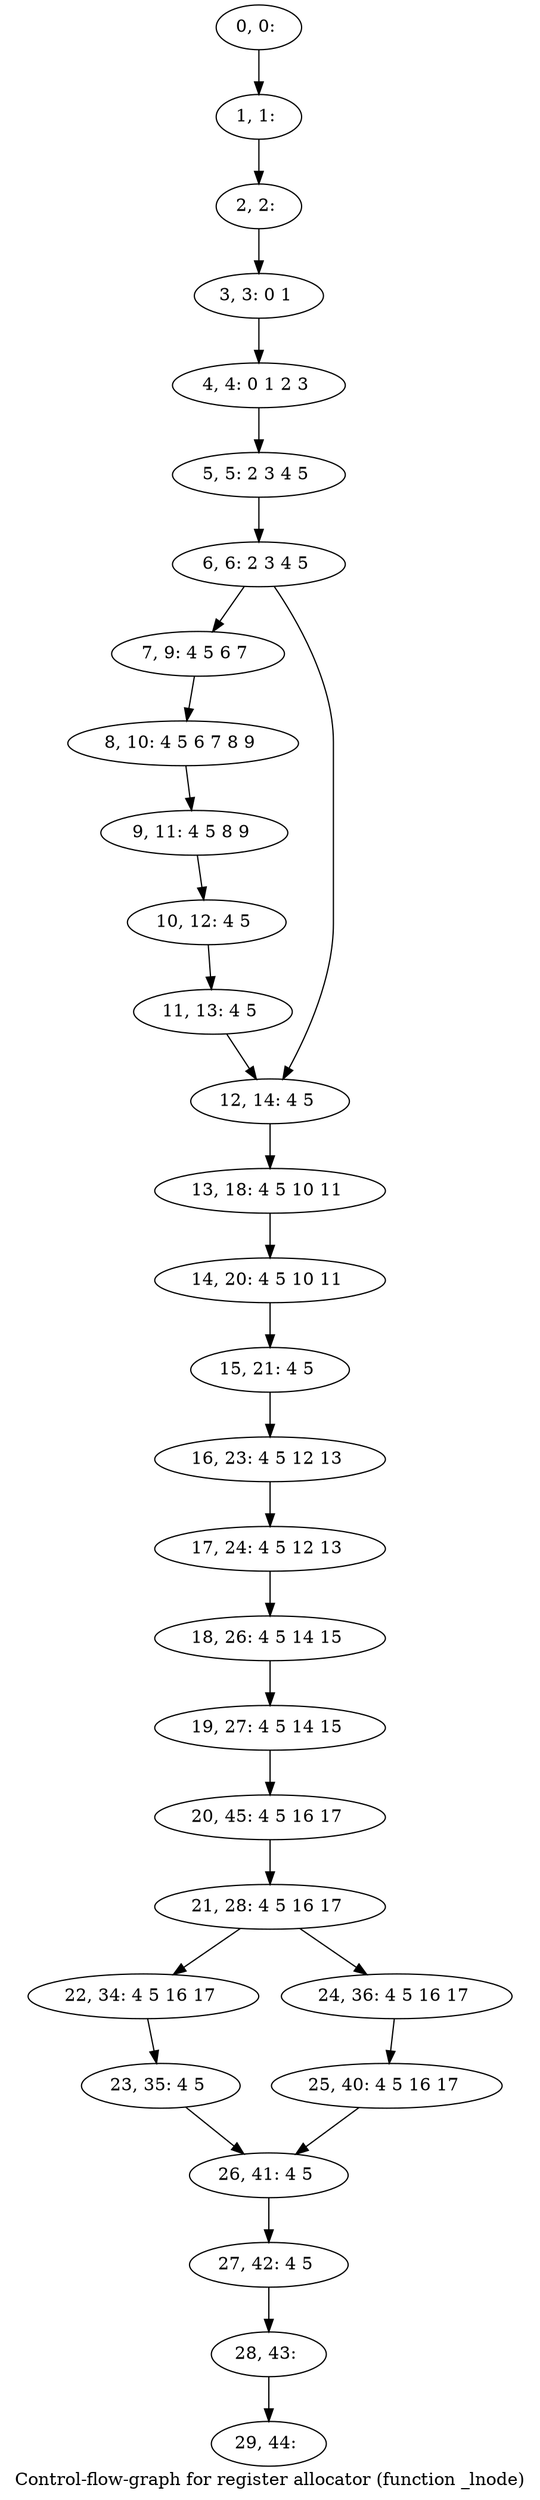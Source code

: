 digraph G {
graph [label="Control-flow-graph for register allocator (function _lnode)"]
0[label="0, 0: "];
1[label="1, 1: "];
2[label="2, 2: "];
3[label="3, 3: 0 1 "];
4[label="4, 4: 0 1 2 3 "];
5[label="5, 5: 2 3 4 5 "];
6[label="6, 6: 2 3 4 5 "];
7[label="7, 9: 4 5 6 7 "];
8[label="8, 10: 4 5 6 7 8 9 "];
9[label="9, 11: 4 5 8 9 "];
10[label="10, 12: 4 5 "];
11[label="11, 13: 4 5 "];
12[label="12, 14: 4 5 "];
13[label="13, 18: 4 5 10 11 "];
14[label="14, 20: 4 5 10 11 "];
15[label="15, 21: 4 5 "];
16[label="16, 23: 4 5 12 13 "];
17[label="17, 24: 4 5 12 13 "];
18[label="18, 26: 4 5 14 15 "];
19[label="19, 27: 4 5 14 15 "];
20[label="20, 45: 4 5 16 17 "];
21[label="21, 28: 4 5 16 17 "];
22[label="22, 34: 4 5 16 17 "];
23[label="23, 35: 4 5 "];
24[label="24, 36: 4 5 16 17 "];
25[label="25, 40: 4 5 16 17 "];
26[label="26, 41: 4 5 "];
27[label="27, 42: 4 5 "];
28[label="28, 43: "];
29[label="29, 44: "];
0->1 ;
1->2 ;
2->3 ;
3->4 ;
4->5 ;
5->6 ;
6->7 ;
6->12 ;
7->8 ;
8->9 ;
9->10 ;
10->11 ;
11->12 ;
12->13 ;
13->14 ;
14->15 ;
15->16 ;
16->17 ;
17->18 ;
18->19 ;
19->20 ;
20->21 ;
21->22 ;
21->24 ;
22->23 ;
23->26 ;
24->25 ;
25->26 ;
26->27 ;
27->28 ;
28->29 ;
}
